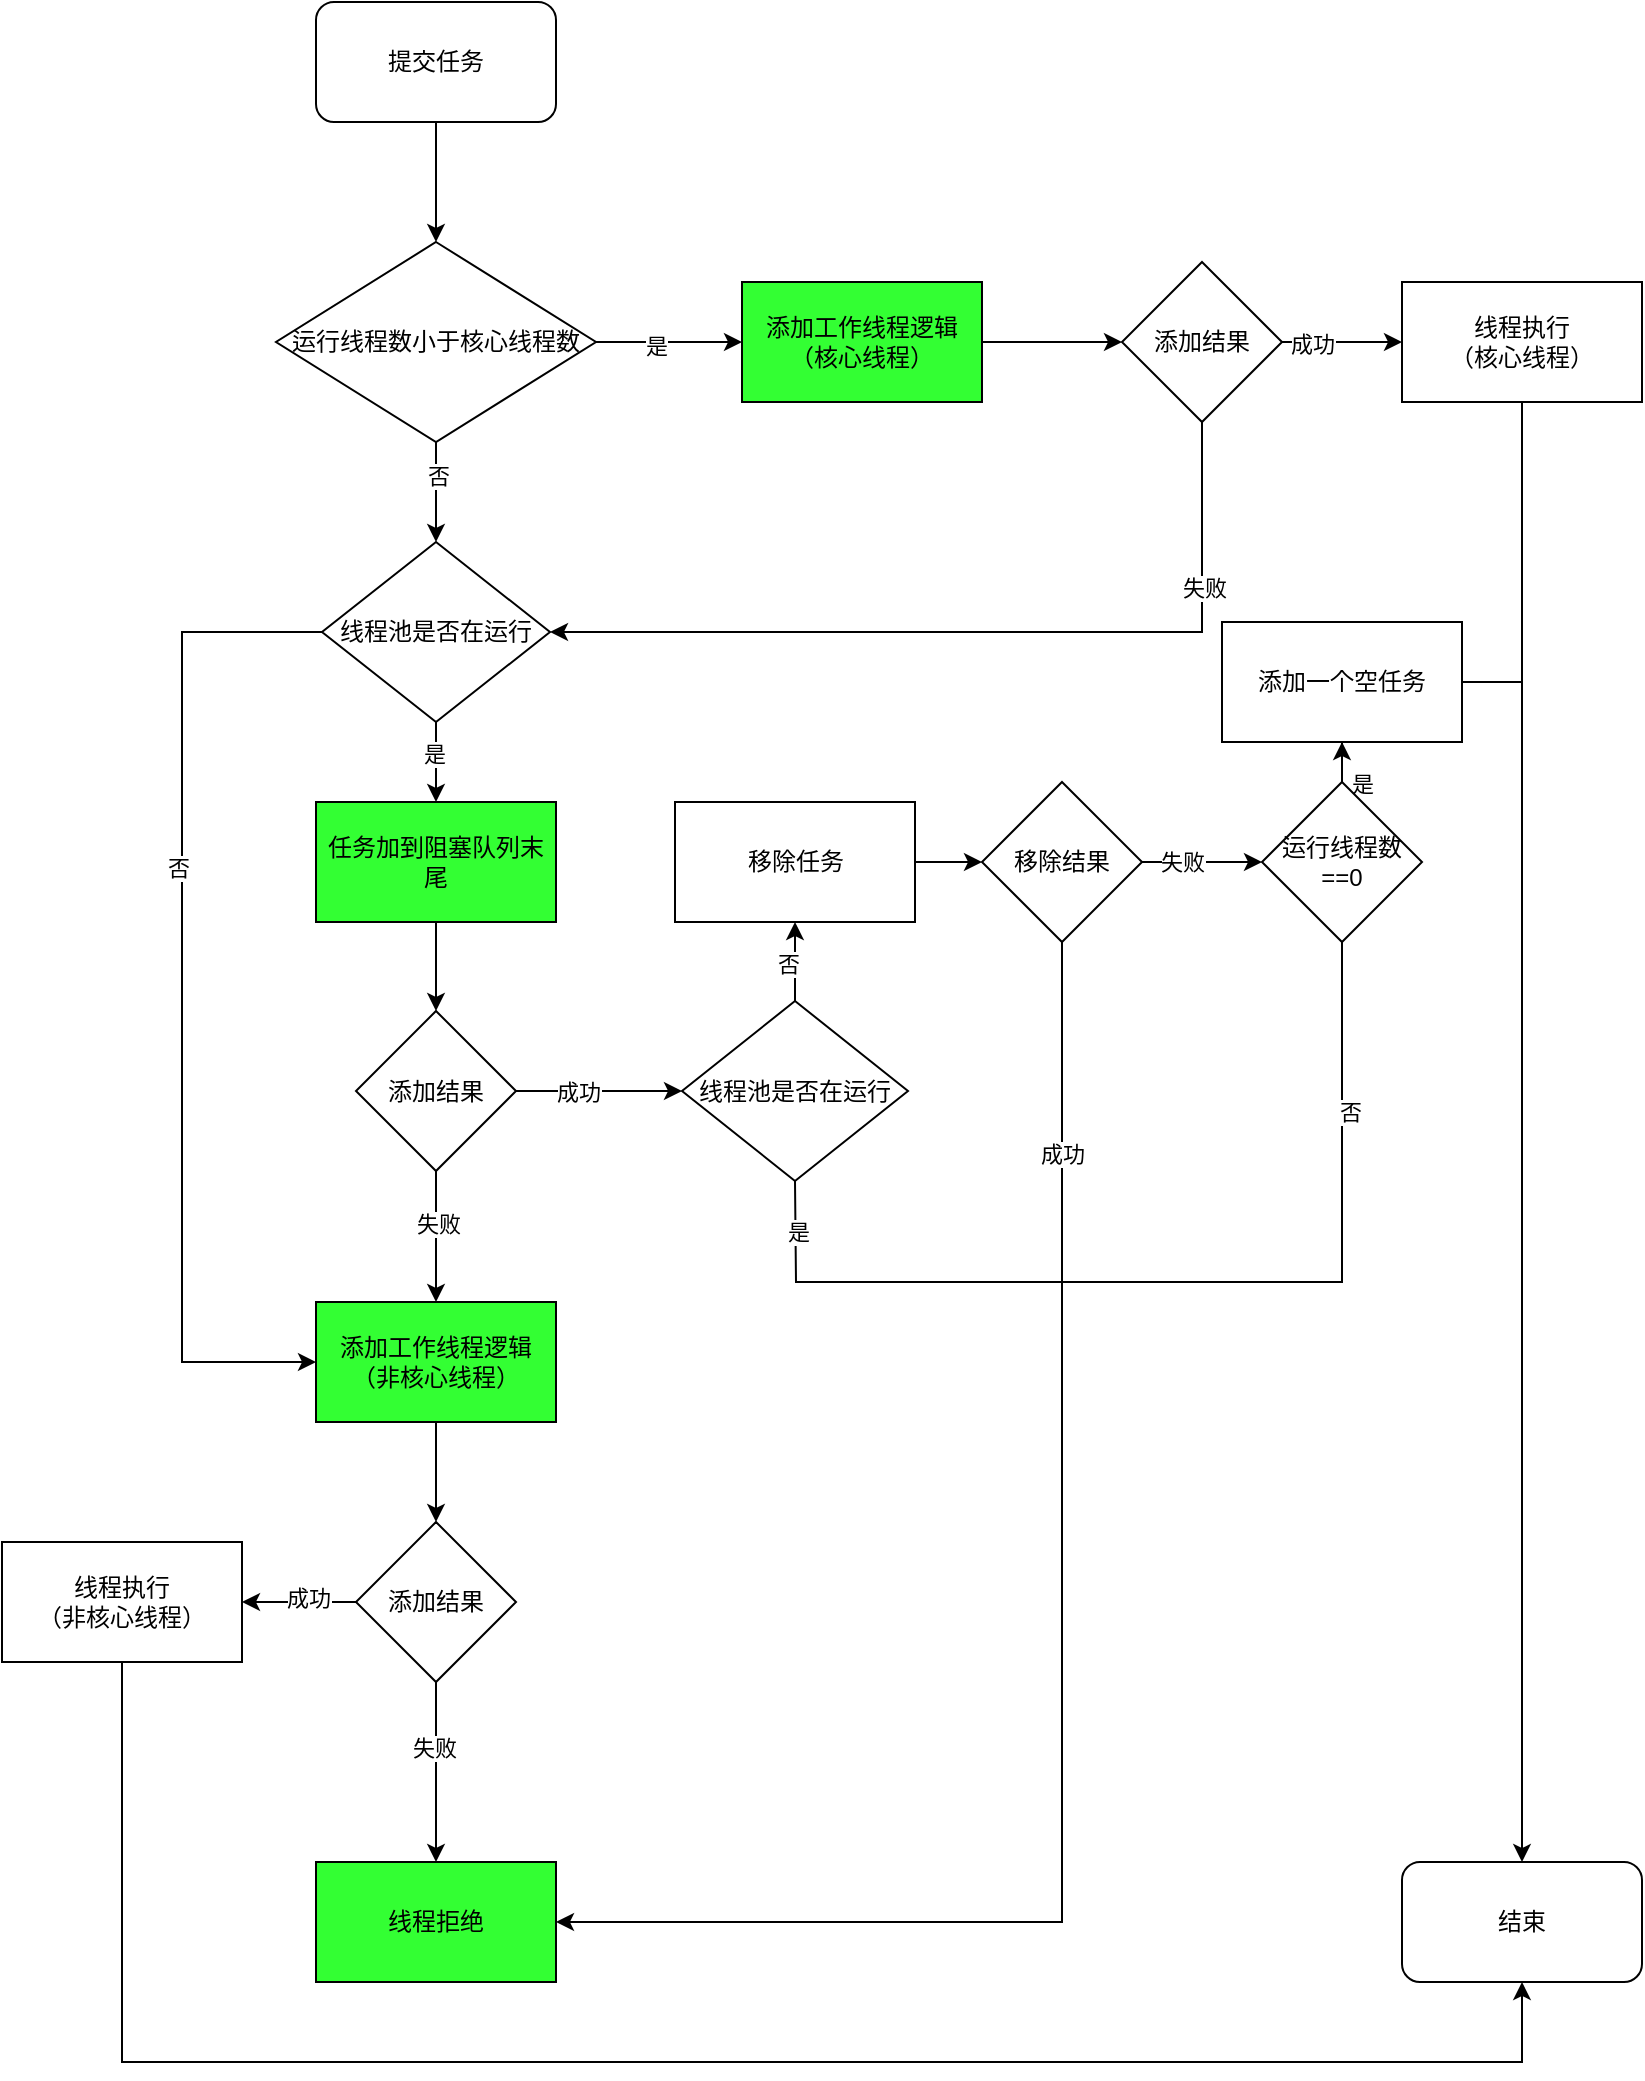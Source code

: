 <mxfile version="16.5.1" type="device"><diagram id="s_GN0XcDv6aXl8DbTmHh" name="第 1 页"><mxGraphModel dx="2013" dy="672" grid="1" gridSize="10" guides="1" tooltips="1" connect="1" arrows="1" fold="1" page="1" pageScale="1" pageWidth="827" pageHeight="1169" math="0" shadow="0"><root><mxCell id="0"/><mxCell id="1" parent="0"/><mxCell id="xRaZGud_FskG3ozB2oVi-3" style="edgeStyle=orthogonalEdgeStyle;rounded=0;orthogonalLoop=1;jettySize=auto;html=1;exitX=0.5;exitY=1;exitDx=0;exitDy=0;" parent="1" source="xRaZGud_FskG3ozB2oVi-1" target="xRaZGud_FskG3ozB2oVi-2" edge="1"><mxGeometry relative="1" as="geometry"/></mxCell><mxCell id="xRaZGud_FskG3ozB2oVi-1" value="提交任务" style="rounded=1;whiteSpace=wrap;html=1;" parent="1" vertex="1"><mxGeometry x="127" y="80" width="120" height="60" as="geometry"/></mxCell><mxCell id="xRaZGud_FskG3ozB2oVi-5" value="" style="edgeStyle=orthogonalEdgeStyle;rounded=0;orthogonalLoop=1;jettySize=auto;html=1;" parent="1" source="xRaZGud_FskG3ozB2oVi-2" target="xRaZGud_FskG3ozB2oVi-4" edge="1"><mxGeometry relative="1" as="geometry"/></mxCell><mxCell id="xRaZGud_FskG3ozB2oVi-6" value="是" style="edgeLabel;html=1;align=center;verticalAlign=middle;resizable=0;points=[];" parent="xRaZGud_FskG3ozB2oVi-5" vertex="1" connectable="0"><mxGeometry x="-0.18" y="-2" relative="1" as="geometry"><mxPoint as="offset"/></mxGeometry></mxCell><mxCell id="xRaZGud_FskG3ozB2oVi-8" value="" style="edgeStyle=orthogonalEdgeStyle;rounded=0;orthogonalLoop=1;jettySize=auto;html=1;" parent="1" source="xRaZGud_FskG3ozB2oVi-2" target="xRaZGud_FskG3ozB2oVi-7" edge="1"><mxGeometry relative="1" as="geometry"/></mxCell><mxCell id="xRaZGud_FskG3ozB2oVi-9" value="否" style="edgeLabel;html=1;align=center;verticalAlign=middle;resizable=0;points=[];" parent="xRaZGud_FskG3ozB2oVi-8" vertex="1" connectable="0"><mxGeometry x="-0.32" y="1" relative="1" as="geometry"><mxPoint as="offset"/></mxGeometry></mxCell><mxCell id="xRaZGud_FskG3ozB2oVi-2" value="运行线程数小于核心线程数" style="rhombus;whiteSpace=wrap;html=1;" parent="1" vertex="1"><mxGeometry x="107" y="200" width="160" height="100" as="geometry"/></mxCell><mxCell id="4faHwKy2g96m8HnjQLs8-2" value="" style="edgeStyle=orthogonalEdgeStyle;rounded=0;orthogonalLoop=1;jettySize=auto;html=1;" edge="1" parent="1" source="xRaZGud_FskG3ozB2oVi-4" target="4faHwKy2g96m8HnjQLs8-1"><mxGeometry relative="1" as="geometry"/></mxCell><mxCell id="xRaZGud_FskG3ozB2oVi-4" value="添加工作线程逻辑（核心线程）" style="whiteSpace=wrap;html=1;fillColor=#33FF33;" parent="1" vertex="1"><mxGeometry x="340" y="220" width="120" height="60" as="geometry"/></mxCell><mxCell id="xRaZGud_FskG3ozB2oVi-13" value="" style="edgeStyle=orthogonalEdgeStyle;rounded=0;orthogonalLoop=1;jettySize=auto;html=1;" parent="1" source="xRaZGud_FskG3ozB2oVi-7" target="xRaZGud_FskG3ozB2oVi-12" edge="1"><mxGeometry relative="1" as="geometry"/></mxCell><mxCell id="4faHwKy2g96m8HnjQLs8-56" value="是" style="edgeLabel;html=1;align=center;verticalAlign=middle;resizable=0;points=[];" vertex="1" connectable="0" parent="xRaZGud_FskG3ozB2oVi-13"><mxGeometry x="-0.2" y="-1" relative="1" as="geometry"><mxPoint as="offset"/></mxGeometry></mxCell><mxCell id="4faHwKy2g96m8HnjQLs8-57" style="edgeStyle=orthogonalEdgeStyle;rounded=0;orthogonalLoop=1;jettySize=auto;html=1;exitX=0;exitY=0.5;exitDx=0;exitDy=0;entryX=0;entryY=0.5;entryDx=0;entryDy=0;" edge="1" parent="1" source="xRaZGud_FskG3ozB2oVi-7" target="4faHwKy2g96m8HnjQLs8-10"><mxGeometry relative="1" as="geometry"><mxPoint x="60" y="680" as="targetPoint"/><Array as="points"><mxPoint x="60" y="395"/><mxPoint x="60" y="760"/></Array></mxGeometry></mxCell><mxCell id="4faHwKy2g96m8HnjQLs8-58" value="否" style="edgeLabel;html=1;align=center;verticalAlign=middle;resizable=0;points=[];" vertex="1" connectable="0" parent="4faHwKy2g96m8HnjQLs8-57"><mxGeometry x="-0.251" y="-2" relative="1" as="geometry"><mxPoint as="offset"/></mxGeometry></mxCell><mxCell id="xRaZGud_FskG3ozB2oVi-7" value="线程池是否在运行" style="rhombus;whiteSpace=wrap;html=1;" parent="1" vertex="1"><mxGeometry x="130" y="350" width="114" height="90" as="geometry"/></mxCell><mxCell id="4faHwKy2g96m8HnjQLs8-6" value="" style="edgeStyle=orthogonalEdgeStyle;rounded=0;orthogonalLoop=1;jettySize=auto;html=1;" edge="1" parent="1" source="xRaZGud_FskG3ozB2oVi-12" target="4faHwKy2g96m8HnjQLs8-5"><mxGeometry relative="1" as="geometry"/></mxCell><mxCell id="xRaZGud_FskG3ozB2oVi-12" value="任务加到阻塞队列末尾" style="whiteSpace=wrap;html=1;fillColor=#33FF33;" parent="1" vertex="1"><mxGeometry x="127" y="480" width="120" height="60" as="geometry"/></mxCell><mxCell id="4faHwKy2g96m8HnjQLs8-3" style="edgeStyle=orthogonalEdgeStyle;rounded=0;orthogonalLoop=1;jettySize=auto;html=1;exitX=0.5;exitY=1;exitDx=0;exitDy=0;entryX=1;entryY=0.5;entryDx=0;entryDy=0;" edge="1" parent="1" source="4faHwKy2g96m8HnjQLs8-1" target="xRaZGud_FskG3ozB2oVi-7"><mxGeometry relative="1" as="geometry"/></mxCell><mxCell id="4faHwKy2g96m8HnjQLs8-4" value="失败" style="edgeLabel;html=1;align=center;verticalAlign=middle;resizable=0;points=[];" vertex="1" connectable="0" parent="4faHwKy2g96m8HnjQLs8-3"><mxGeometry x="-0.615" y="1" relative="1" as="geometry"><mxPoint as="offset"/></mxGeometry></mxCell><mxCell id="4faHwKy2g96m8HnjQLs8-19" value="" style="edgeStyle=orthogonalEdgeStyle;rounded=0;orthogonalLoop=1;jettySize=auto;html=1;" edge="1" parent="1" source="4faHwKy2g96m8HnjQLs8-1" target="4faHwKy2g96m8HnjQLs8-18"><mxGeometry relative="1" as="geometry"/></mxCell><mxCell id="4faHwKy2g96m8HnjQLs8-20" value="成功" style="edgeLabel;html=1;align=center;verticalAlign=middle;resizable=0;points=[];" vertex="1" connectable="0" parent="4faHwKy2g96m8HnjQLs8-19"><mxGeometry x="-0.5" y="-1" relative="1" as="geometry"><mxPoint as="offset"/></mxGeometry></mxCell><mxCell id="4faHwKy2g96m8HnjQLs8-1" value="添加结果" style="rhombus;whiteSpace=wrap;html=1;" vertex="1" parent="1"><mxGeometry x="530" y="210" width="80" height="80" as="geometry"/></mxCell><mxCell id="4faHwKy2g96m8HnjQLs8-8" value="" style="edgeStyle=orthogonalEdgeStyle;rounded=0;orthogonalLoop=1;jettySize=auto;html=1;" edge="1" parent="1" source="4faHwKy2g96m8HnjQLs8-5" target="4faHwKy2g96m8HnjQLs8-7"><mxGeometry relative="1" as="geometry"/></mxCell><mxCell id="4faHwKy2g96m8HnjQLs8-9" value="成功" style="edgeLabel;html=1;align=center;verticalAlign=middle;resizable=0;points=[];" vertex="1" connectable="0" parent="4faHwKy2g96m8HnjQLs8-8"><mxGeometry x="-0.25" relative="1" as="geometry"><mxPoint as="offset"/></mxGeometry></mxCell><mxCell id="4faHwKy2g96m8HnjQLs8-11" value="" style="edgeStyle=orthogonalEdgeStyle;rounded=0;orthogonalLoop=1;jettySize=auto;html=1;" edge="1" parent="1" source="4faHwKy2g96m8HnjQLs8-5" target="4faHwKy2g96m8HnjQLs8-10"><mxGeometry relative="1" as="geometry"/></mxCell><mxCell id="4faHwKy2g96m8HnjQLs8-14" value="失败" style="edgeLabel;html=1;align=center;verticalAlign=middle;resizable=0;points=[];" vertex="1" connectable="0" parent="4faHwKy2g96m8HnjQLs8-11"><mxGeometry x="-0.221" y="1" relative="1" as="geometry"><mxPoint y="1" as="offset"/></mxGeometry></mxCell><mxCell id="4faHwKy2g96m8HnjQLs8-5" value="添加结果" style="rhombus;whiteSpace=wrap;html=1;" vertex="1" parent="1"><mxGeometry x="147" y="584.5" width="80" height="80" as="geometry"/></mxCell><mxCell id="4faHwKy2g96m8HnjQLs8-24" value="" style="edgeStyle=orthogonalEdgeStyle;rounded=0;orthogonalLoop=1;jettySize=auto;html=1;" edge="1" parent="1" source="4faHwKy2g96m8HnjQLs8-7" target="4faHwKy2g96m8HnjQLs8-23"><mxGeometry relative="1" as="geometry"/></mxCell><mxCell id="4faHwKy2g96m8HnjQLs8-25" value="否" style="edgeLabel;html=1;align=center;verticalAlign=middle;resizable=0;points=[];" vertex="1" connectable="0" parent="4faHwKy2g96m8HnjQLs8-24"><mxGeometry x="-0.091" y="4" relative="1" as="geometry"><mxPoint as="offset"/></mxGeometry></mxCell><mxCell id="4faHwKy2g96m8HnjQLs8-7" value="&lt;span&gt;线程池是否在运行&lt;/span&gt;" style="rhombus;whiteSpace=wrap;html=1;" vertex="1" parent="1"><mxGeometry x="310" y="579.5" width="113" height="90" as="geometry"/></mxCell><mxCell id="4faHwKy2g96m8HnjQLs8-13" value="" style="edgeStyle=orthogonalEdgeStyle;rounded=0;orthogonalLoop=1;jettySize=auto;html=1;" edge="1" parent="1" source="4faHwKy2g96m8HnjQLs8-10" target="4faHwKy2g96m8HnjQLs8-12"><mxGeometry relative="1" as="geometry"/></mxCell><mxCell id="4faHwKy2g96m8HnjQLs8-10" value="&lt;span&gt;添加工作线程逻辑（非核心线程）&lt;/span&gt;" style="whiteSpace=wrap;html=1;fillColor=#33FF33;" vertex="1" parent="1"><mxGeometry x="127" y="730" width="120" height="60" as="geometry"/></mxCell><mxCell id="4faHwKy2g96m8HnjQLs8-16" value="" style="edgeStyle=orthogonalEdgeStyle;rounded=0;orthogonalLoop=1;jettySize=auto;html=1;" edge="1" parent="1" source="4faHwKy2g96m8HnjQLs8-12" target="4faHwKy2g96m8HnjQLs8-15"><mxGeometry relative="1" as="geometry"/></mxCell><mxCell id="4faHwKy2g96m8HnjQLs8-17" value="失败" style="edgeLabel;html=1;align=center;verticalAlign=middle;resizable=0;points=[];" vertex="1" connectable="0" parent="4faHwKy2g96m8HnjQLs8-16"><mxGeometry x="-0.267" y="-1" relative="1" as="geometry"><mxPoint as="offset"/></mxGeometry></mxCell><mxCell id="4faHwKy2g96m8HnjQLs8-46" value="" style="edgeStyle=none;rounded=0;orthogonalLoop=1;jettySize=auto;html=1;" edge="1" parent="1" source="4faHwKy2g96m8HnjQLs8-12" target="4faHwKy2g96m8HnjQLs8-45"><mxGeometry relative="1" as="geometry"/></mxCell><mxCell id="4faHwKy2g96m8HnjQLs8-47" value="成功" style="edgeLabel;html=1;align=center;verticalAlign=middle;resizable=0;points=[];" vertex="1" connectable="0" parent="4faHwKy2g96m8HnjQLs8-46"><mxGeometry x="-0.133" y="-2" relative="1" as="geometry"><mxPoint as="offset"/></mxGeometry></mxCell><mxCell id="4faHwKy2g96m8HnjQLs8-12" value="添加结果" style="rhombus;whiteSpace=wrap;html=1;" vertex="1" parent="1"><mxGeometry x="147" y="840" width="80" height="80" as="geometry"/></mxCell><mxCell id="4faHwKy2g96m8HnjQLs8-15" value="线程拒绝" style="whiteSpace=wrap;html=1;fillColor=#33FF33;" vertex="1" parent="1"><mxGeometry x="127" y="1010" width="120" height="60" as="geometry"/></mxCell><mxCell id="4faHwKy2g96m8HnjQLs8-22" value="" style="edgeStyle=orthogonalEdgeStyle;rounded=0;orthogonalLoop=1;jettySize=auto;html=1;" edge="1" parent="1" source="4faHwKy2g96m8HnjQLs8-18" target="4faHwKy2g96m8HnjQLs8-21"><mxGeometry relative="1" as="geometry"/></mxCell><mxCell id="4faHwKy2g96m8HnjQLs8-18" value="线程执行&lt;br&gt;（核心线程）" style="whiteSpace=wrap;html=1;" vertex="1" parent="1"><mxGeometry x="670" y="220" width="120" height="60" as="geometry"/></mxCell><mxCell id="4faHwKy2g96m8HnjQLs8-21" value="结束" style="rounded=1;whiteSpace=wrap;html=1;" vertex="1" parent="1"><mxGeometry x="670" y="1010" width="120" height="60" as="geometry"/></mxCell><mxCell id="4faHwKy2g96m8HnjQLs8-27" value="" style="edgeStyle=orthogonalEdgeStyle;rounded=0;orthogonalLoop=1;jettySize=auto;html=1;" edge="1" parent="1" source="4faHwKy2g96m8HnjQLs8-23" target="4faHwKy2g96m8HnjQLs8-26"><mxGeometry relative="1" as="geometry"/></mxCell><mxCell id="4faHwKy2g96m8HnjQLs8-23" value="移除任务" style="whiteSpace=wrap;html=1;" vertex="1" parent="1"><mxGeometry x="306.5" y="480" width="120" height="60" as="geometry"/></mxCell><mxCell id="4faHwKy2g96m8HnjQLs8-28" style="edgeStyle=orthogonalEdgeStyle;rounded=0;orthogonalLoop=1;jettySize=auto;html=1;entryX=1;entryY=0.5;entryDx=0;entryDy=0;exitX=0.5;exitY=1;exitDx=0;exitDy=0;" edge="1" parent="1" source="4faHwKy2g96m8HnjQLs8-26"><mxGeometry relative="1" as="geometry"><mxPoint x="540" y="800" as="sourcePoint"/><mxPoint x="247" y="1040" as="targetPoint"/><Array as="points"><mxPoint x="500" y="1040"/></Array></mxGeometry></mxCell><mxCell id="4faHwKy2g96m8HnjQLs8-29" value="成功" style="edgeLabel;html=1;align=center;verticalAlign=middle;resizable=0;points=[];" vertex="1" connectable="0" parent="4faHwKy2g96m8HnjQLs8-28"><mxGeometry x="-0.715" relative="1" as="geometry"><mxPoint as="offset"/></mxGeometry></mxCell><mxCell id="4faHwKy2g96m8HnjQLs8-33" value="" style="edgeStyle=orthogonalEdgeStyle;rounded=0;orthogonalLoop=1;jettySize=auto;html=1;" edge="1" parent="1" source="4faHwKy2g96m8HnjQLs8-26" target="4faHwKy2g96m8HnjQLs8-32"><mxGeometry relative="1" as="geometry"/></mxCell><mxCell id="4faHwKy2g96m8HnjQLs8-34" value="失败" style="edgeLabel;html=1;align=center;verticalAlign=middle;resizable=0;points=[];" vertex="1" connectable="0" parent="4faHwKy2g96m8HnjQLs8-33"><mxGeometry x="-0.467" y="-1" relative="1" as="geometry"><mxPoint x="4" y="-1" as="offset"/></mxGeometry></mxCell><mxCell id="4faHwKy2g96m8HnjQLs8-26" value="移除结果" style="rhombus;whiteSpace=wrap;html=1;" vertex="1" parent="1"><mxGeometry x="460" y="470" width="80" height="80" as="geometry"/></mxCell><mxCell id="4faHwKy2g96m8HnjQLs8-36" value="" style="edgeStyle=orthogonalEdgeStyle;rounded=0;orthogonalLoop=1;jettySize=auto;html=1;" edge="1" parent="1" source="4faHwKy2g96m8HnjQLs8-32" target="4faHwKy2g96m8HnjQLs8-35"><mxGeometry relative="1" as="geometry"/></mxCell><mxCell id="4faHwKy2g96m8HnjQLs8-37" value="是" style="edgeLabel;html=1;align=center;verticalAlign=middle;resizable=0;points=[];" vertex="1" connectable="0" parent="4faHwKy2g96m8HnjQLs8-36"><mxGeometry x="-0.156" y="1" relative="1" as="geometry"><mxPoint x="9" y="15" as="offset"/></mxGeometry></mxCell><mxCell id="4faHwKy2g96m8HnjQLs8-32" value="运行线程数==0" style="rhombus;whiteSpace=wrap;html=1;" vertex="1" parent="1"><mxGeometry x="600" y="470" width="80" height="80" as="geometry"/></mxCell><mxCell id="4faHwKy2g96m8HnjQLs8-35" value="添加一个空任务" style="whiteSpace=wrap;html=1;" vertex="1" parent="1"><mxGeometry x="580" y="390" width="120" height="60" as="geometry"/></mxCell><mxCell id="4faHwKy2g96m8HnjQLs8-42" value="" style="endArrow=none;html=1;rounded=0;entryX=0.5;entryY=1;entryDx=0;entryDy=0;" edge="1" parent="1" target="4faHwKy2g96m8HnjQLs8-32"><mxGeometry width="50" height="50" relative="1" as="geometry"><mxPoint x="500" y="720" as="sourcePoint"/><mxPoint x="450" y="660" as="targetPoint"/><Array as="points"><mxPoint x="640" y="720"/></Array></mxGeometry></mxCell><mxCell id="4faHwKy2g96m8HnjQLs8-43" value="否" style="edgeLabel;html=1;align=center;verticalAlign=middle;resizable=0;points=[];" vertex="1" connectable="0" parent="4faHwKy2g96m8HnjQLs8-42"><mxGeometry x="0.452" y="-4" relative="1" as="geometry"><mxPoint as="offset"/></mxGeometry></mxCell><mxCell id="4faHwKy2g96m8HnjQLs8-44" value="" style="endArrow=none;html=1;rounded=0;exitX=1;exitY=0.5;exitDx=0;exitDy=0;" edge="1" parent="1" source="4faHwKy2g96m8HnjQLs8-35"><mxGeometry width="50" height="50" relative="1" as="geometry"><mxPoint x="450" y="370" as="sourcePoint"/><mxPoint x="730" y="420" as="targetPoint"/></mxGeometry></mxCell><mxCell id="4faHwKy2g96m8HnjQLs8-48" style="edgeStyle=orthogonalEdgeStyle;rounded=0;orthogonalLoop=1;jettySize=auto;html=1;exitX=0.5;exitY=1;exitDx=0;exitDy=0;" edge="1" parent="1" source="4faHwKy2g96m8HnjQLs8-45"><mxGeometry relative="1" as="geometry"><mxPoint x="730" y="1070" as="targetPoint"/><Array as="points"><mxPoint x="30" y="1110"/><mxPoint x="730" y="1110"/></Array></mxGeometry></mxCell><mxCell id="4faHwKy2g96m8HnjQLs8-45" value="&lt;span&gt;线程执行&lt;/span&gt;&lt;br&gt;&lt;span&gt;（非核心线程）&lt;/span&gt;" style="whiteSpace=wrap;html=1;" vertex="1" parent="1"><mxGeometry x="-30" y="850" width="120" height="60" as="geometry"/></mxCell><mxCell id="4faHwKy2g96m8HnjQLs8-51" value="" style="endArrow=none;html=1;rounded=0;entryX=0.5;entryY=1;entryDx=0;entryDy=0;" edge="1" parent="1" target="4faHwKy2g96m8HnjQLs8-7"><mxGeometry width="50" height="50" relative="1" as="geometry"><mxPoint x="500" y="720" as="sourcePoint"/><mxPoint x="430" y="710" as="targetPoint"/><Array as="points"><mxPoint x="367" y="720"/></Array></mxGeometry></mxCell><mxCell id="4faHwKy2g96m8HnjQLs8-52" value="是" style="edgeLabel;html=1;align=center;verticalAlign=middle;resizable=0;points=[];" vertex="1" connectable="0" parent="4faHwKy2g96m8HnjQLs8-51"><mxGeometry x="0.722" y="-1" relative="1" as="geometry"><mxPoint as="offset"/></mxGeometry></mxCell></root></mxGraphModel></diagram></mxfile>